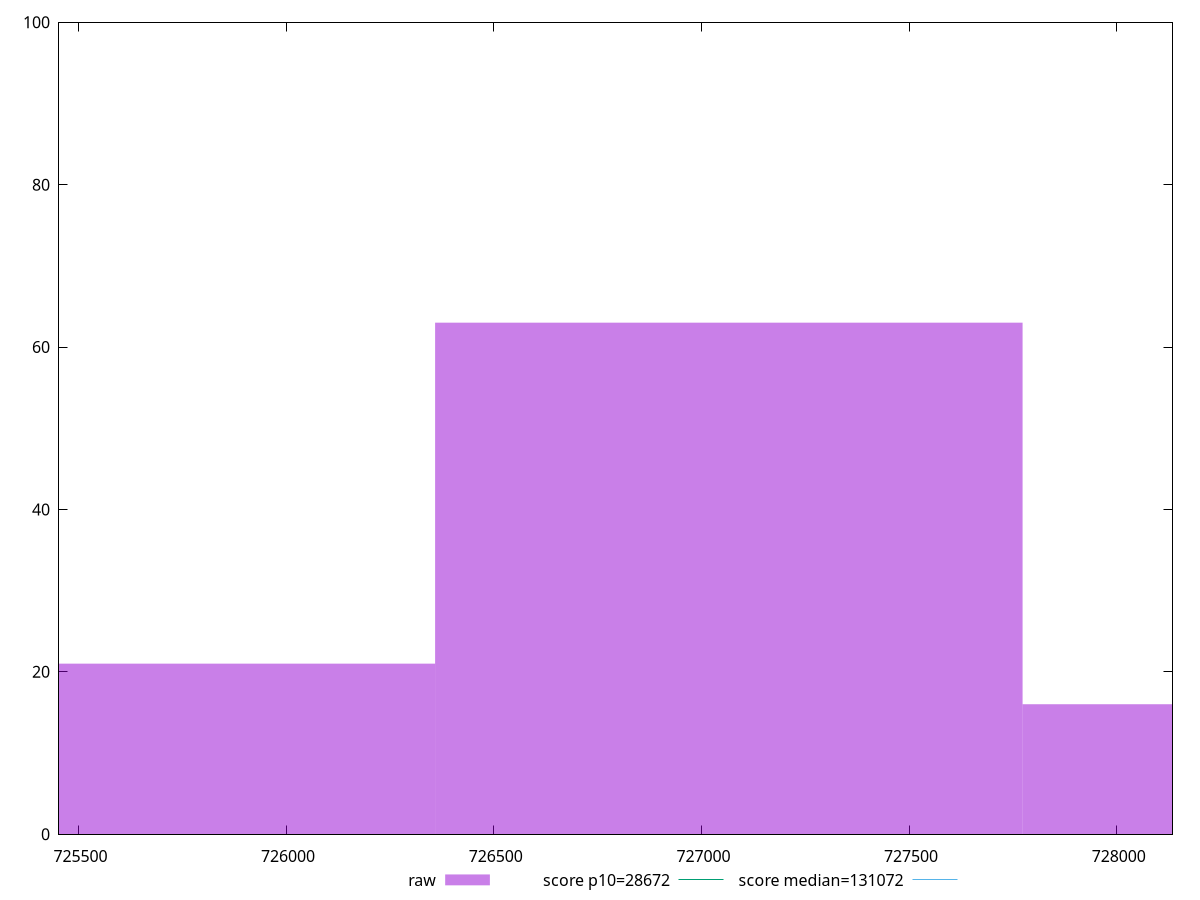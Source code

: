 reset

$raw <<EOF
727066.1190590046 63
725651.5935355434 21
728480.6445824656 16
EOF

set key outside below
set boxwidth 1414.5255234610984
set xrange [725453.2915972222:728134.348611111]
set yrange [0:100]
set trange [0:100]
set style fill transparent solid 0.5 noborder

set parametric
set terminal svg size 640, 490 enhanced background rgb 'white'
set output "reports/report_00031_2021-02-24T23-18-18.084Z/uses-long-cache-ttl/samples/music/raw/histogram.svg"

plot $raw title "raw" with boxes, \
     28672,t title "score p10=28672", \
     131072,t title "score median=131072"

reset
